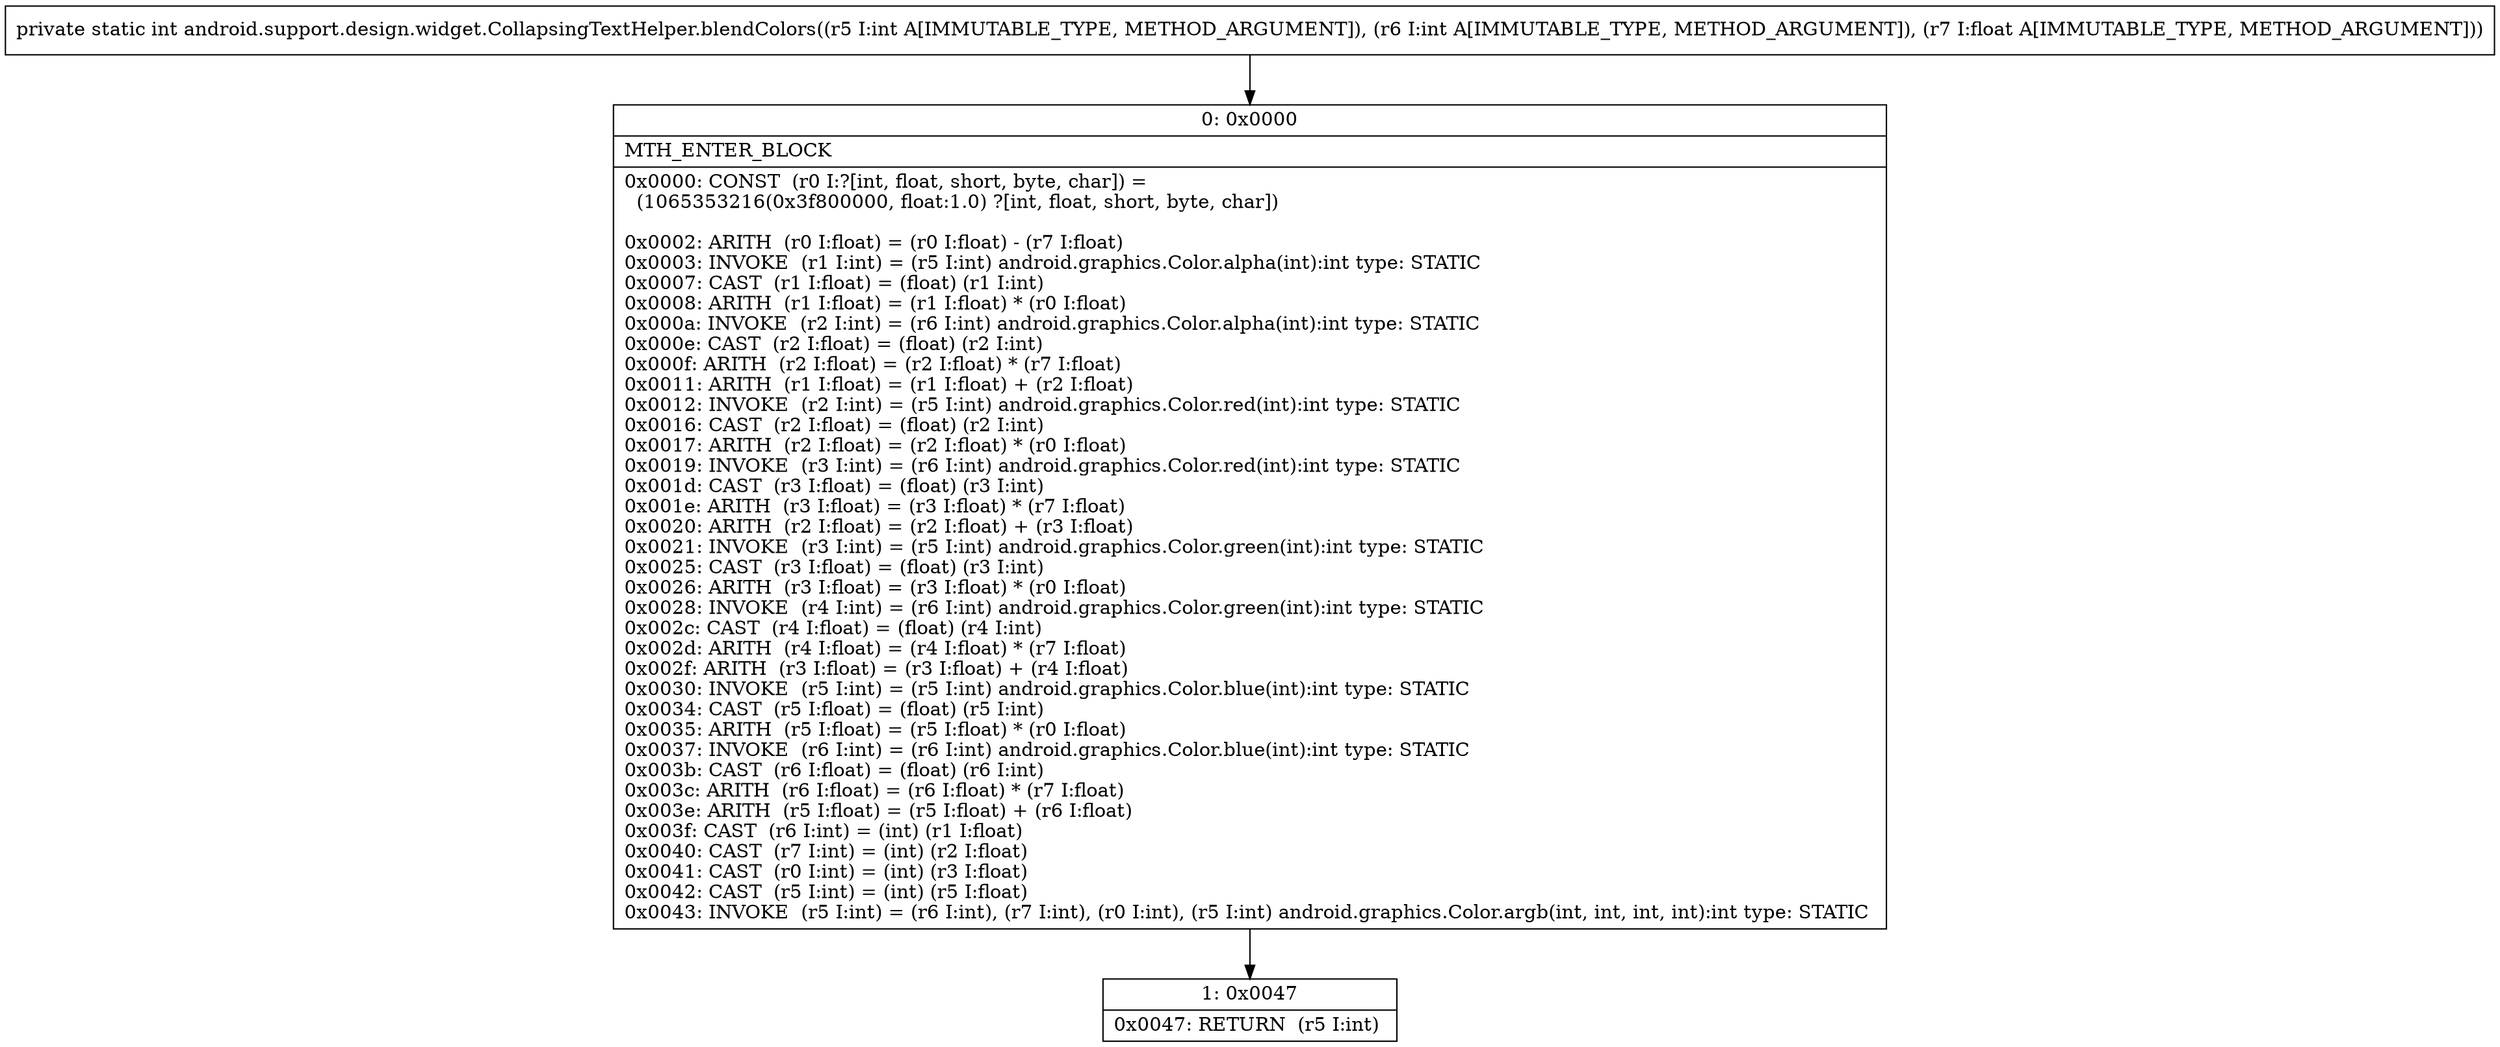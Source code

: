 digraph "CFG forandroid.support.design.widget.CollapsingTextHelper.blendColors(IIF)I" {
Node_0 [shape=record,label="{0\:\ 0x0000|MTH_ENTER_BLOCK\l|0x0000: CONST  (r0 I:?[int, float, short, byte, char]) = \l  (1065353216(0x3f800000, float:1.0) ?[int, float, short, byte, char])\l \l0x0002: ARITH  (r0 I:float) = (r0 I:float) \- (r7 I:float) \l0x0003: INVOKE  (r1 I:int) = (r5 I:int) android.graphics.Color.alpha(int):int type: STATIC \l0x0007: CAST  (r1 I:float) = (float) (r1 I:int) \l0x0008: ARITH  (r1 I:float) = (r1 I:float) * (r0 I:float) \l0x000a: INVOKE  (r2 I:int) = (r6 I:int) android.graphics.Color.alpha(int):int type: STATIC \l0x000e: CAST  (r2 I:float) = (float) (r2 I:int) \l0x000f: ARITH  (r2 I:float) = (r2 I:float) * (r7 I:float) \l0x0011: ARITH  (r1 I:float) = (r1 I:float) + (r2 I:float) \l0x0012: INVOKE  (r2 I:int) = (r5 I:int) android.graphics.Color.red(int):int type: STATIC \l0x0016: CAST  (r2 I:float) = (float) (r2 I:int) \l0x0017: ARITH  (r2 I:float) = (r2 I:float) * (r0 I:float) \l0x0019: INVOKE  (r3 I:int) = (r6 I:int) android.graphics.Color.red(int):int type: STATIC \l0x001d: CAST  (r3 I:float) = (float) (r3 I:int) \l0x001e: ARITH  (r3 I:float) = (r3 I:float) * (r7 I:float) \l0x0020: ARITH  (r2 I:float) = (r2 I:float) + (r3 I:float) \l0x0021: INVOKE  (r3 I:int) = (r5 I:int) android.graphics.Color.green(int):int type: STATIC \l0x0025: CAST  (r3 I:float) = (float) (r3 I:int) \l0x0026: ARITH  (r3 I:float) = (r3 I:float) * (r0 I:float) \l0x0028: INVOKE  (r4 I:int) = (r6 I:int) android.graphics.Color.green(int):int type: STATIC \l0x002c: CAST  (r4 I:float) = (float) (r4 I:int) \l0x002d: ARITH  (r4 I:float) = (r4 I:float) * (r7 I:float) \l0x002f: ARITH  (r3 I:float) = (r3 I:float) + (r4 I:float) \l0x0030: INVOKE  (r5 I:int) = (r5 I:int) android.graphics.Color.blue(int):int type: STATIC \l0x0034: CAST  (r5 I:float) = (float) (r5 I:int) \l0x0035: ARITH  (r5 I:float) = (r5 I:float) * (r0 I:float) \l0x0037: INVOKE  (r6 I:int) = (r6 I:int) android.graphics.Color.blue(int):int type: STATIC \l0x003b: CAST  (r6 I:float) = (float) (r6 I:int) \l0x003c: ARITH  (r6 I:float) = (r6 I:float) * (r7 I:float) \l0x003e: ARITH  (r5 I:float) = (r5 I:float) + (r6 I:float) \l0x003f: CAST  (r6 I:int) = (int) (r1 I:float) \l0x0040: CAST  (r7 I:int) = (int) (r2 I:float) \l0x0041: CAST  (r0 I:int) = (int) (r3 I:float) \l0x0042: CAST  (r5 I:int) = (int) (r5 I:float) \l0x0043: INVOKE  (r5 I:int) = (r6 I:int), (r7 I:int), (r0 I:int), (r5 I:int) android.graphics.Color.argb(int, int, int, int):int type: STATIC \l}"];
Node_1 [shape=record,label="{1\:\ 0x0047|0x0047: RETURN  (r5 I:int) \l}"];
MethodNode[shape=record,label="{private static int android.support.design.widget.CollapsingTextHelper.blendColors((r5 I:int A[IMMUTABLE_TYPE, METHOD_ARGUMENT]), (r6 I:int A[IMMUTABLE_TYPE, METHOD_ARGUMENT]), (r7 I:float A[IMMUTABLE_TYPE, METHOD_ARGUMENT])) }"];
MethodNode -> Node_0;
Node_0 -> Node_1;
}

